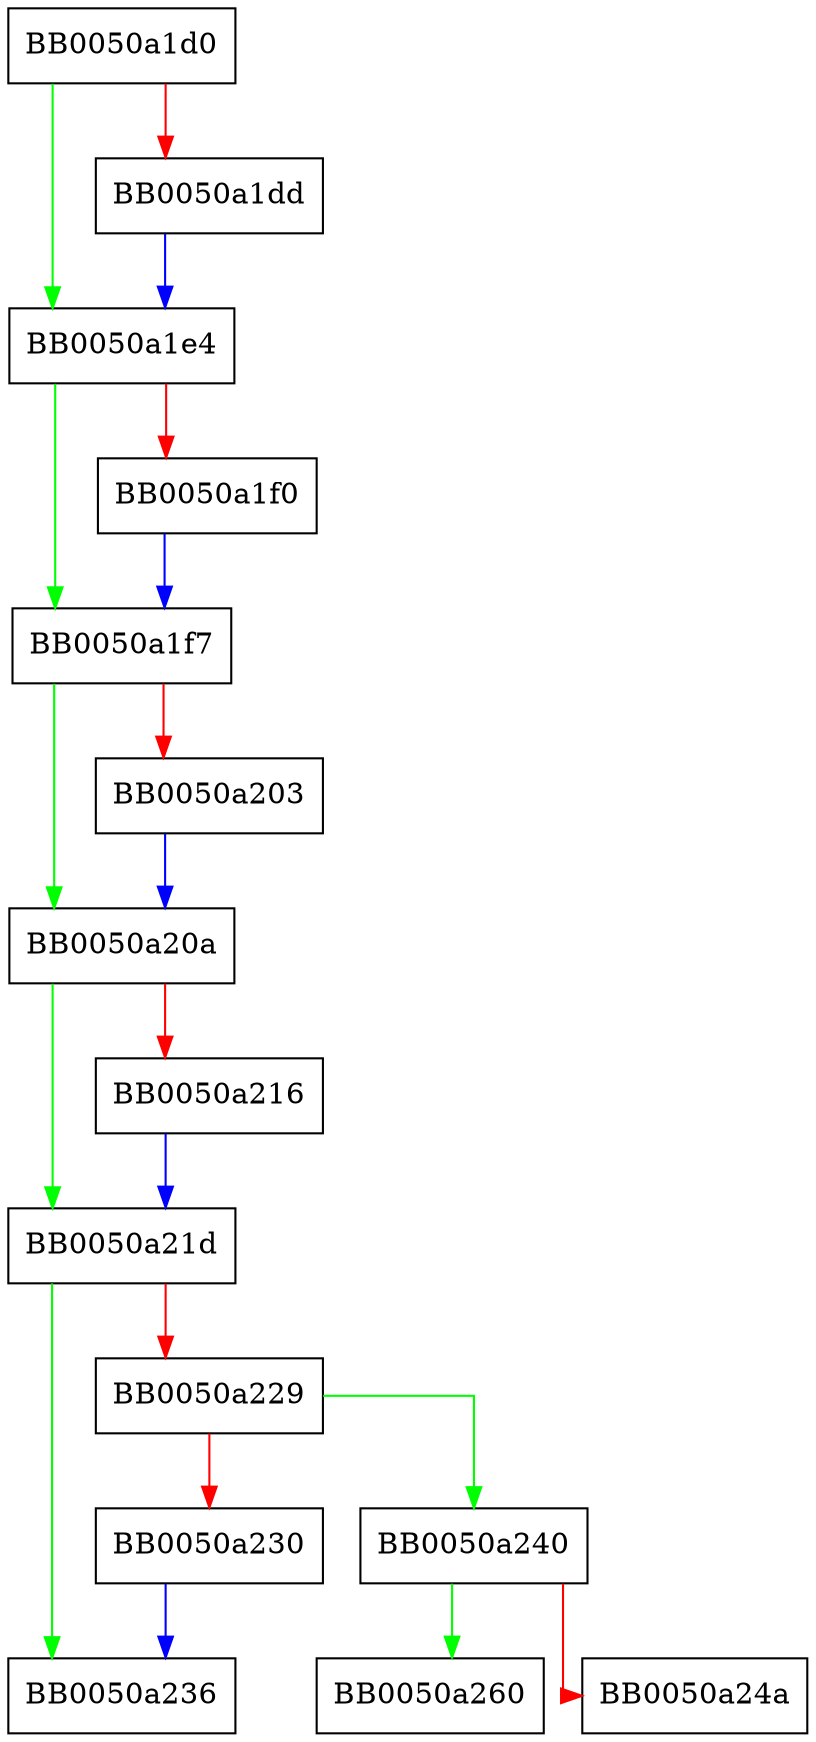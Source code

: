 digraph newreno_on_data_sent {
  node [shape="box"];
  graph [splines=ortho];
  BB0050a1d0 -> BB0050a1e4 [color="green"];
  BB0050a1d0 -> BB0050a1dd [color="red"];
  BB0050a1dd -> BB0050a1e4 [color="blue"];
  BB0050a1e4 -> BB0050a1f7 [color="green"];
  BB0050a1e4 -> BB0050a1f0 [color="red"];
  BB0050a1f0 -> BB0050a1f7 [color="blue"];
  BB0050a1f7 -> BB0050a20a [color="green"];
  BB0050a1f7 -> BB0050a203 [color="red"];
  BB0050a203 -> BB0050a20a [color="blue"];
  BB0050a20a -> BB0050a21d [color="green"];
  BB0050a20a -> BB0050a216 [color="red"];
  BB0050a216 -> BB0050a21d [color="blue"];
  BB0050a21d -> BB0050a236 [color="green"];
  BB0050a21d -> BB0050a229 [color="red"];
  BB0050a229 -> BB0050a240 [color="green"];
  BB0050a229 -> BB0050a230 [color="red"];
  BB0050a230 -> BB0050a236 [color="blue"];
  BB0050a240 -> BB0050a260 [color="green"];
  BB0050a240 -> BB0050a24a [color="red"];
}